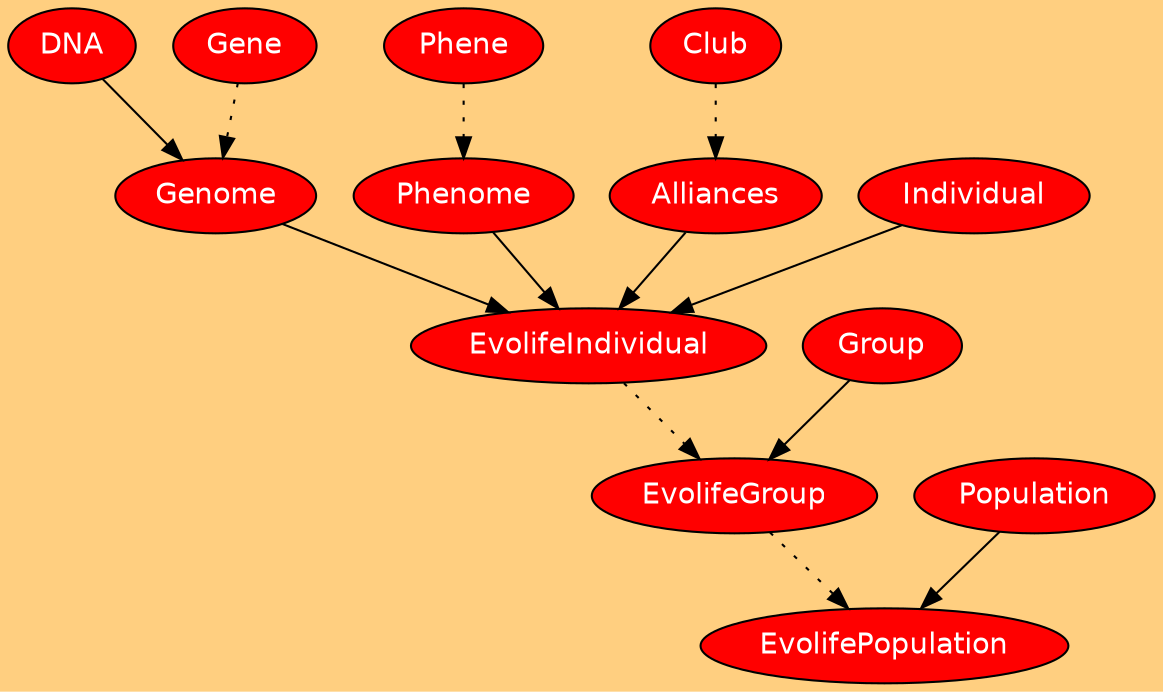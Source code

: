digraph Ecology {
	color = "White"
	bgcolor="#FFCF80";
	/* label="Evolife files"; */
	node  [style=filled,fillcolor="Red",fontname=Helvetica,fontcolor=White]; 
	/*Void_Scenario [shape = ellipse];*/
	DNA -> Genome -> EvolifeIndividual; 
	Phenome -> EvolifeIndividual; 
	Alliances -> EvolifeIndividual; 
	Gene; Phene; Club;
	Individual -> EvolifeIndividual;
	Club -> Alliances [style=dotted];
	Phene -> Phenome [style=dotted];
	Gene -> Genome [style=dotted];
	EvolifeIndividual -> EvolifeGroup -> EvolifePopulation [style=dotted];
	Group -> EvolifeGroup;
	Population -> EvolifePopulation;
}
